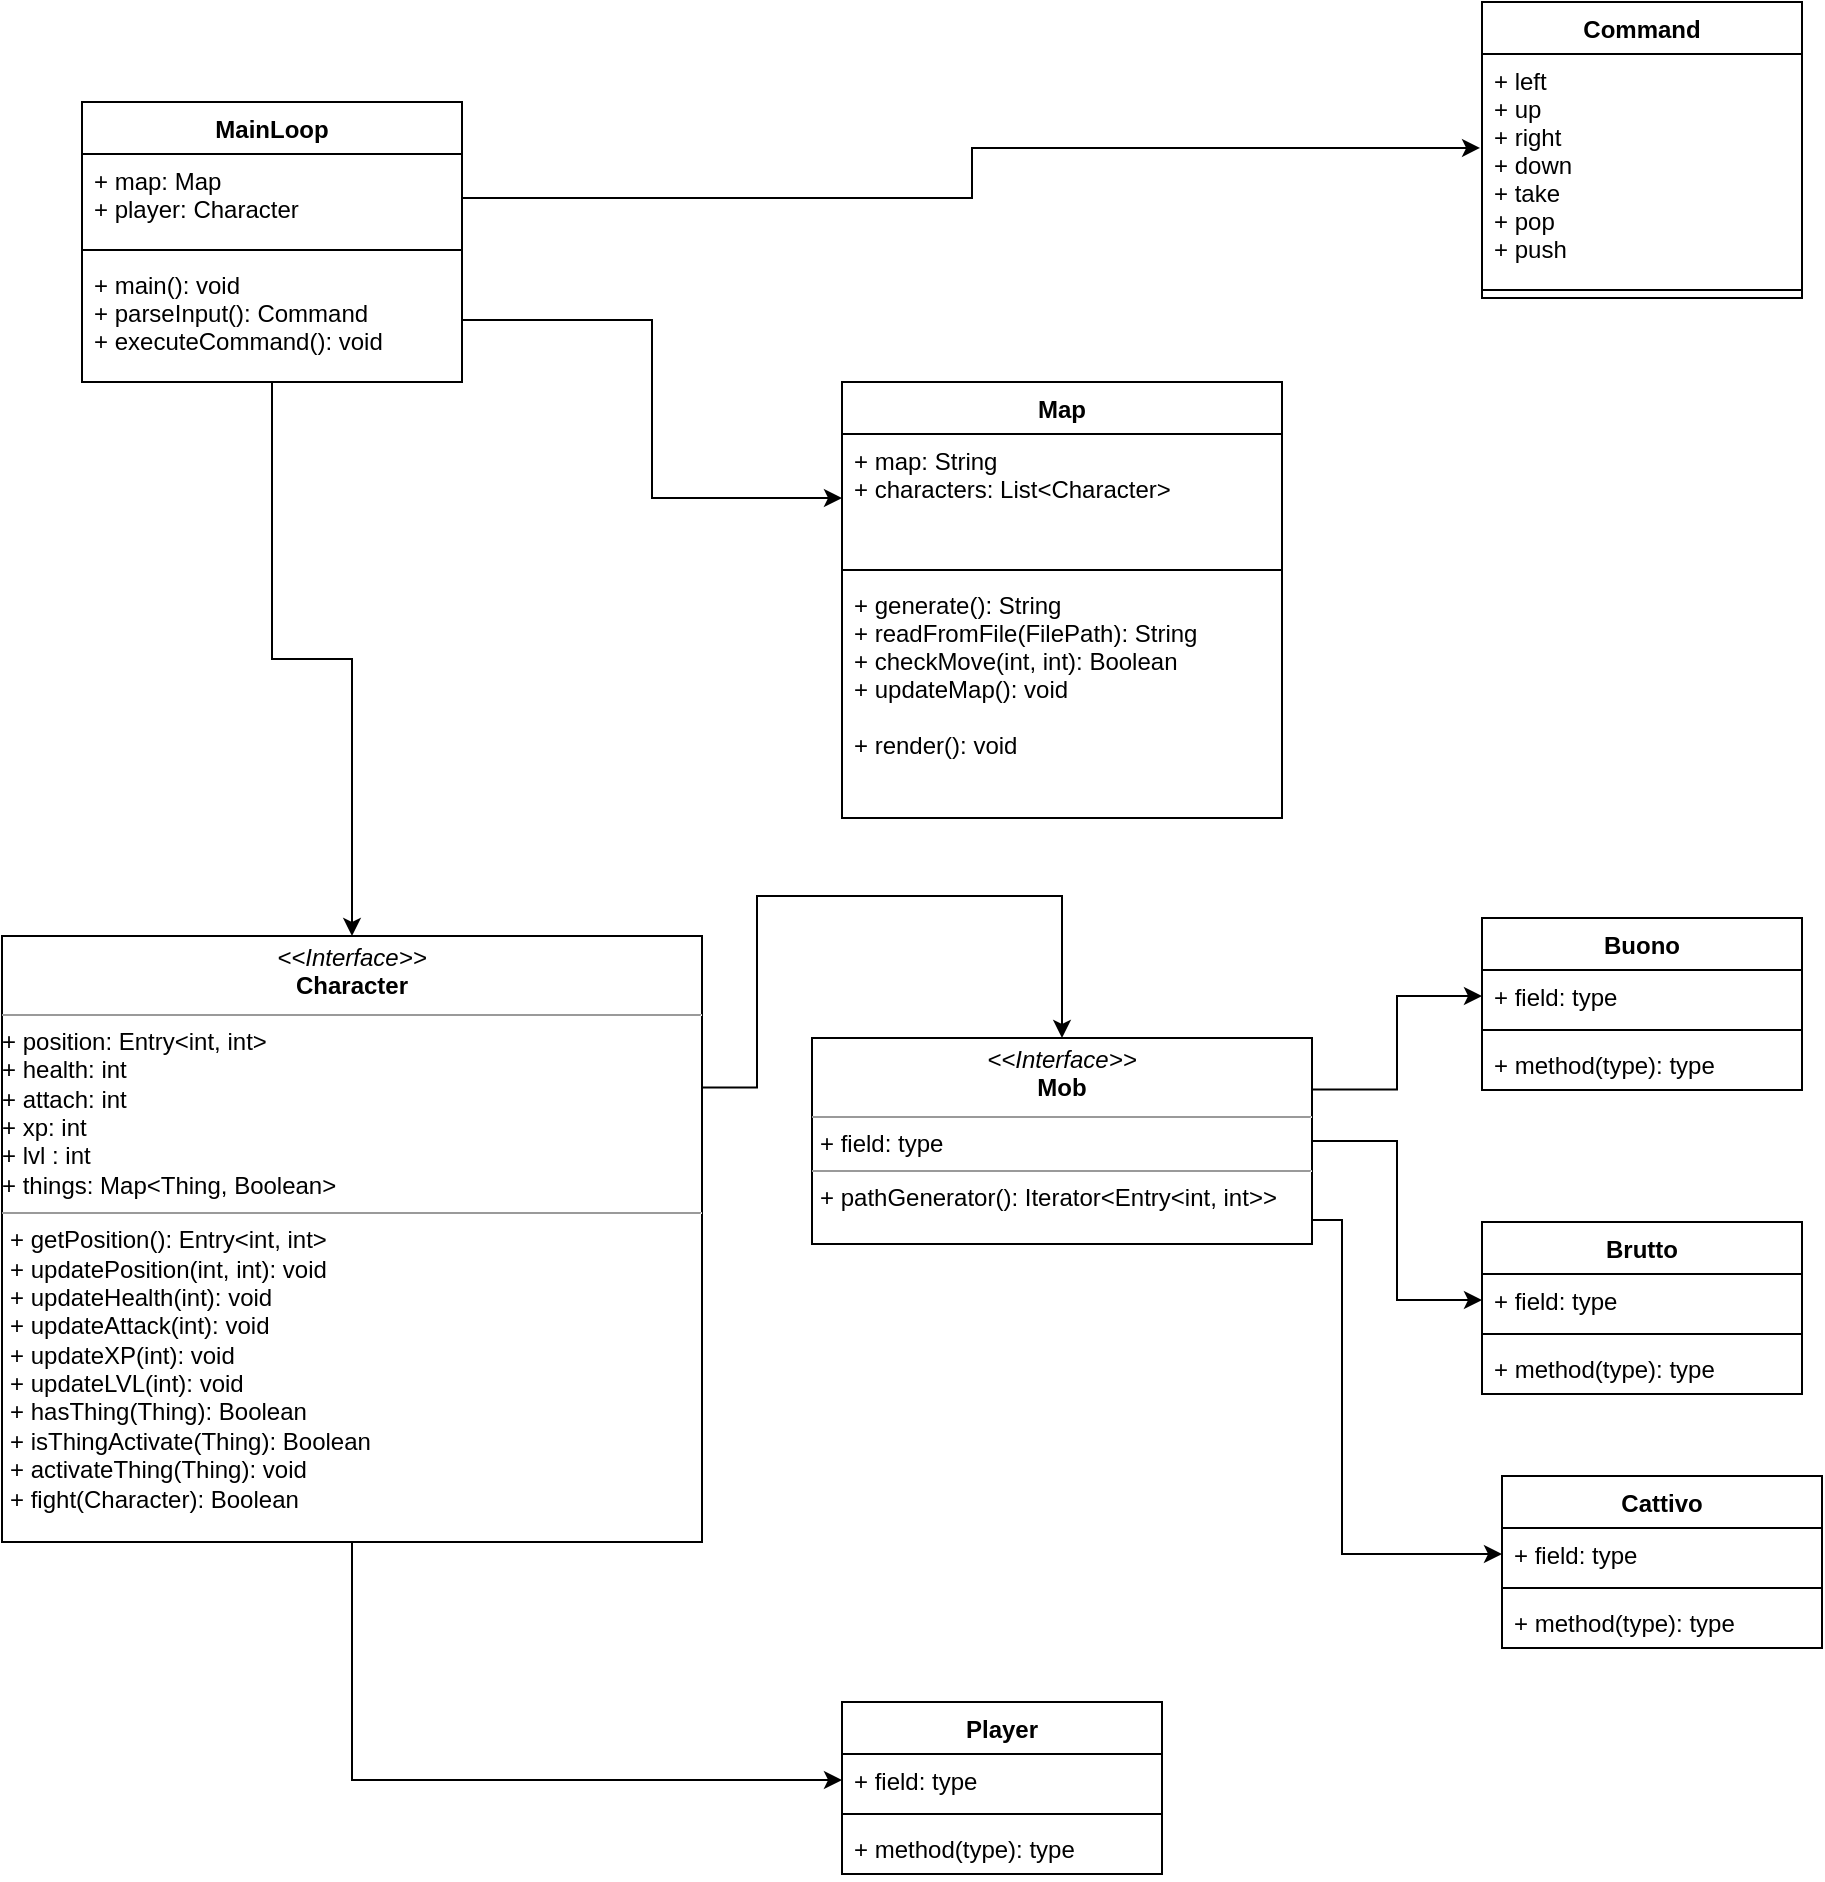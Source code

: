 <mxfile version="10.6.0" type="device"><diagram id="LDF_CH81lKKC1Uchu8hJ" name="Page-1"><mxGraphModel dx="401" dy="778" grid="1" gridSize="10" guides="1" tooltips="1" connect="1" arrows="1" fold="1" page="1" pageScale="1" pageWidth="827" pageHeight="1169" math="0" shadow="0"><root><mxCell id="0"/><mxCell id="1" parent="0"/><mxCell id="97WXqjTTlSnCEz2I41OQ-5" value="Player" style="swimlane;fontStyle=1;align=center;verticalAlign=top;childLayout=stackLayout;horizontal=1;startSize=26;horizontalStack=0;resizeParent=1;resizeParentMax=0;resizeLast=0;collapsible=1;marginBottom=0;" vertex="1" parent="1"><mxGeometry x="460" y="890" width="160" height="86" as="geometry"/></mxCell><mxCell id="97WXqjTTlSnCEz2I41OQ-6" value="+ field: type" style="text;strokeColor=none;fillColor=none;align=left;verticalAlign=top;spacingLeft=4;spacingRight=4;overflow=hidden;rotatable=0;points=[[0,0.5],[1,0.5]];portConstraint=eastwest;" vertex="1" parent="97WXqjTTlSnCEz2I41OQ-5"><mxGeometry y="26" width="160" height="26" as="geometry"/></mxCell><mxCell id="97WXqjTTlSnCEz2I41OQ-7" value="" style="line;strokeWidth=1;fillColor=none;align=left;verticalAlign=middle;spacingTop=-1;spacingLeft=3;spacingRight=3;rotatable=0;labelPosition=right;points=[];portConstraint=eastwest;" vertex="1" parent="97WXqjTTlSnCEz2I41OQ-5"><mxGeometry y="52" width="160" height="8" as="geometry"/></mxCell><mxCell id="97WXqjTTlSnCEz2I41OQ-8" value="+ method(type): type" style="text;strokeColor=none;fillColor=none;align=left;verticalAlign=top;spacingLeft=4;spacingRight=4;overflow=hidden;rotatable=0;points=[[0,0.5],[1,0.5]];portConstraint=eastwest;" vertex="1" parent="97WXqjTTlSnCEz2I41OQ-5"><mxGeometry y="60" width="160" height="26" as="geometry"/></mxCell><mxCell id="97WXqjTTlSnCEz2I41OQ-88" style="edgeStyle=orthogonalEdgeStyle;rounded=0;orthogonalLoop=1;jettySize=auto;html=1;exitX=0.5;exitY=1;exitDx=0;exitDy=0;" edge="1" parent="1" source="97WXqjTTlSnCEz2I41OQ-9" target="97WXqjTTlSnCEz2I41OQ-36"><mxGeometry relative="1" as="geometry"/></mxCell><mxCell id="97WXqjTTlSnCEz2I41OQ-9" value="MainLoop" style="swimlane;fontStyle=1;align=center;verticalAlign=top;childLayout=stackLayout;horizontal=1;startSize=26;horizontalStack=0;resizeParent=1;resizeParentMax=0;resizeLast=0;collapsible=1;marginBottom=0;" vertex="1" parent="1"><mxGeometry x="80" y="90" width="190" height="140" as="geometry"/></mxCell><mxCell id="97WXqjTTlSnCEz2I41OQ-10" value="+ map: Map&#xA;+ player: Character&#xA;" style="text;strokeColor=none;fillColor=none;align=left;verticalAlign=top;spacingLeft=4;spacingRight=4;overflow=hidden;rotatable=0;points=[[0,0.5],[1,0.5]];portConstraint=eastwest;" vertex="1" parent="97WXqjTTlSnCEz2I41OQ-9"><mxGeometry y="26" width="190" height="44" as="geometry"/></mxCell><mxCell id="97WXqjTTlSnCEz2I41OQ-11" value="" style="line;strokeWidth=1;fillColor=none;align=left;verticalAlign=middle;spacingTop=-1;spacingLeft=3;spacingRight=3;rotatable=0;labelPosition=right;points=[];portConstraint=eastwest;" vertex="1" parent="97WXqjTTlSnCEz2I41OQ-9"><mxGeometry y="70" width="190" height="8" as="geometry"/></mxCell><mxCell id="97WXqjTTlSnCEz2I41OQ-12" value="+ main(): void&#xA;+ parseInput(): Command&#xA;+ executeCommand(): void" style="text;strokeColor=none;fillColor=none;align=left;verticalAlign=top;spacingLeft=4;spacingRight=4;overflow=hidden;rotatable=0;points=[[0,0.5],[1,0.5]];portConstraint=eastwest;" vertex="1" parent="97WXqjTTlSnCEz2I41OQ-9"><mxGeometry y="78" width="190" height="62" as="geometry"/></mxCell><mxCell id="97WXqjTTlSnCEz2I41OQ-13" value="Map" style="swimlane;fontStyle=1;align=center;verticalAlign=top;childLayout=stackLayout;horizontal=1;startSize=26;horizontalStack=0;resizeParent=1;resizeParentMax=0;resizeLast=0;collapsible=1;marginBottom=0;" vertex="1" parent="1"><mxGeometry x="460" y="230" width="220" height="218" as="geometry"/></mxCell><mxCell id="97WXqjTTlSnCEz2I41OQ-14" value="+ map: String&#xA;+ characters: List&lt;Character&gt;" style="text;strokeColor=none;fillColor=none;align=left;verticalAlign=top;spacingLeft=4;spacingRight=4;overflow=hidden;rotatable=0;points=[[0,0.5],[1,0.5]];portConstraint=eastwest;" vertex="1" parent="97WXqjTTlSnCEz2I41OQ-13"><mxGeometry y="26" width="220" height="64" as="geometry"/></mxCell><mxCell id="97WXqjTTlSnCEz2I41OQ-15" value="" style="line;strokeWidth=1;fillColor=none;align=left;verticalAlign=middle;spacingTop=-1;spacingLeft=3;spacingRight=3;rotatable=0;labelPosition=right;points=[];portConstraint=eastwest;" vertex="1" parent="97WXqjTTlSnCEz2I41OQ-13"><mxGeometry y="90" width="220" height="8" as="geometry"/></mxCell><mxCell id="97WXqjTTlSnCEz2I41OQ-16" value="+ generate(): String&#xA;+ readFromFile(FilePath): String&#xA;+ checkMove(int, int): Boolean&#xA;+ updateMap(): void&#xA;&#xA;+ render(): void" style="text;strokeColor=none;fillColor=none;align=left;verticalAlign=top;spacingLeft=4;spacingRight=4;overflow=hidden;rotatable=0;points=[[0,0.5],[1,0.5]];portConstraint=eastwest;" vertex="1" parent="97WXqjTTlSnCEz2I41OQ-13"><mxGeometry y="98" width="220" height="120" as="geometry"/></mxCell><mxCell id="97WXqjTTlSnCEz2I41OQ-85" style="edgeStyle=orthogonalEdgeStyle;rounded=0;orthogonalLoop=1;jettySize=auto;html=1;exitX=0.5;exitY=1;exitDx=0;exitDy=0;entryX=0;entryY=0.5;entryDx=0;entryDy=0;" edge="1" parent="1" source="97WXqjTTlSnCEz2I41OQ-36" target="97WXqjTTlSnCEz2I41OQ-6"><mxGeometry relative="1" as="geometry"/></mxCell><mxCell id="97WXqjTTlSnCEz2I41OQ-86" style="edgeStyle=orthogonalEdgeStyle;rounded=0;orthogonalLoop=1;jettySize=auto;html=1;exitX=1;exitY=0.25;exitDx=0;exitDy=0;entryX=0.5;entryY=0;entryDx=0;entryDy=0;" edge="1" parent="1" source="97WXqjTTlSnCEz2I41OQ-36" target="97WXqjTTlSnCEz2I41OQ-68"><mxGeometry relative="1" as="geometry"/></mxCell><mxCell id="97WXqjTTlSnCEz2I41OQ-36" value="&lt;p style=&quot;margin: 0px ; margin-top: 4px ; text-align: center&quot;&gt;&lt;i&gt;&amp;lt;&amp;lt;Interface&amp;gt;&amp;gt;&lt;/i&gt;&lt;br&gt;&lt;b&gt;Character&lt;/b&gt;&lt;/p&gt;&lt;hr size=&quot;1&quot;&gt;&lt;div&gt;+ position: Entry&amp;lt;int, int&amp;gt;&lt;/div&gt;&lt;div&gt;+ health: int&lt;/div&gt;&lt;div&gt;+ attach: int&lt;br&gt;&lt;/div&gt;&lt;div&gt;+ xp: int&lt;/div&gt;&lt;div&gt;+ lvl : int&lt;/div&gt;&lt;div&gt;+ things: Map&amp;lt;Thing, Boolean&amp;gt;&lt;/div&gt;&lt;hr size=&quot;1&quot;&gt;&lt;p style=&quot;margin: 0px ; margin-left: 4px&quot;&gt;+ getPosition(): Entry&amp;lt;int, int&amp;gt;&lt;br&gt;&lt;/p&gt;&lt;p style=&quot;margin: 0px ; margin-left: 4px&quot;&gt;+ updatePosition(int, int): void&lt;/p&gt;&lt;p style=&quot;margin: 0px ; margin-left: 4px&quot;&gt;+ updateHealth(int): void&lt;/p&gt;&lt;p style=&quot;margin: 0px ; margin-left: 4px&quot;&gt;+ updateAttack(int): void&lt;/p&gt;&lt;p style=&quot;margin: 0px ; margin-left: 4px&quot;&gt;+ updateXP(int): void&lt;/p&gt;&lt;p style=&quot;margin: 0px ; margin-left: 4px&quot;&gt;+ updateLVL(int): void&lt;/p&gt;&lt;p style=&quot;margin: 0px ; margin-left: 4px&quot;&gt;+ hasThing(Thing): Boolean&lt;/p&gt;&lt;p style=&quot;margin: 0px ; margin-left: 4px&quot;&gt;+ isThingActivate(Thing): Boolean&lt;/p&gt;&lt;p style=&quot;margin: 0px ; margin-left: 4px&quot;&gt;+ activateThing(Thing): void&lt;/p&gt;&lt;p style=&quot;margin: 0px ; margin-left: 4px&quot;&gt;+ fight(Character): Boolean&lt;br&gt;&lt;/p&gt;" style="verticalAlign=top;align=left;overflow=fill;fontSize=12;fontFamily=Helvetica;html=1;" vertex="1" parent="1"><mxGeometry x="40" y="507" width="350" height="303" as="geometry"/></mxCell><mxCell id="97WXqjTTlSnCEz2I41OQ-62" value="Command" style="swimlane;fontStyle=1;align=center;verticalAlign=top;childLayout=stackLayout;horizontal=1;startSize=26;horizontalStack=0;resizeParent=1;resizeParentMax=0;resizeLast=0;collapsible=1;marginBottom=0;" vertex="1" parent="1"><mxGeometry x="780" y="40" width="160" height="148" as="geometry"/></mxCell><mxCell id="97WXqjTTlSnCEz2I41OQ-63" value="+ left&#xA;+ up&#xA;+ right&#xA;+ down&#xA;+ take&#xA;+ pop&#xA;+ push&#xA;" style="text;strokeColor=none;fillColor=none;align=left;verticalAlign=top;spacingLeft=4;spacingRight=4;overflow=hidden;rotatable=0;points=[[0,0.5],[1,0.5]];portConstraint=eastwest;" vertex="1" parent="97WXqjTTlSnCEz2I41OQ-62"><mxGeometry y="26" width="160" height="114" as="geometry"/></mxCell><mxCell id="97WXqjTTlSnCEz2I41OQ-64" value="" style="line;strokeWidth=1;fillColor=none;align=left;verticalAlign=middle;spacingTop=-1;spacingLeft=3;spacingRight=3;rotatable=0;labelPosition=right;points=[];portConstraint=eastwest;" vertex="1" parent="97WXqjTTlSnCEz2I41OQ-62"><mxGeometry y="140" width="160" height="8" as="geometry"/></mxCell><mxCell id="97WXqjTTlSnCEz2I41OQ-82" style="edgeStyle=orthogonalEdgeStyle;rounded=0;orthogonalLoop=1;jettySize=auto;html=1;exitX=1;exitY=0.25;exitDx=0;exitDy=0;entryX=0;entryY=0.5;entryDx=0;entryDy=0;" edge="1" parent="1" source="97WXqjTTlSnCEz2I41OQ-68" target="97WXqjTTlSnCEz2I41OQ-71"><mxGeometry relative="1" as="geometry"/></mxCell><mxCell id="97WXqjTTlSnCEz2I41OQ-83" style="edgeStyle=orthogonalEdgeStyle;rounded=0;orthogonalLoop=1;jettySize=auto;html=1;exitX=1;exitY=0.5;exitDx=0;exitDy=0;" edge="1" parent="1" source="97WXqjTTlSnCEz2I41OQ-68" target="97WXqjTTlSnCEz2I41OQ-75"><mxGeometry relative="1" as="geometry"/></mxCell><mxCell id="97WXqjTTlSnCEz2I41OQ-84" style="edgeStyle=orthogonalEdgeStyle;rounded=0;orthogonalLoop=1;jettySize=auto;html=1;exitX=1;exitY=0.75;exitDx=0;exitDy=0;entryX=0;entryY=0.5;entryDx=0;entryDy=0;" edge="1" parent="1" source="97WXqjTTlSnCEz2I41OQ-68" target="97WXqjTTlSnCEz2I41OQ-79"><mxGeometry relative="1" as="geometry"><Array as="points"><mxPoint x="695" y="649"/><mxPoint x="710" y="649"/><mxPoint x="710" y="816"/></Array></mxGeometry></mxCell><mxCell id="97WXqjTTlSnCEz2I41OQ-68" value="&lt;p style=&quot;margin: 0px ; margin-top: 4px ; text-align: center&quot;&gt;&lt;i&gt;&amp;lt;&amp;lt;Interface&amp;gt;&amp;gt;&lt;/i&gt;&lt;br&gt;&lt;b&gt;Mob&lt;/b&gt;&lt;/p&gt;&lt;hr size=&quot;1&quot;&gt;&lt;p style=&quot;margin: 0px ; margin-left: 4px&quot;&gt;+ field: type&lt;br&gt;&lt;/p&gt;&lt;hr size=&quot;1&quot;&gt;&lt;p style=&quot;margin: 0px ; margin-left: 4px&quot;&gt;+ pathGenerator(): Iterator&amp;lt;Entry&amp;lt;int, int&amp;gt;&amp;gt;&lt;/p&gt;" style="verticalAlign=top;align=left;overflow=fill;fontSize=12;fontFamily=Helvetica;html=1;" vertex="1" parent="1"><mxGeometry x="445" y="558" width="250" height="103" as="geometry"/></mxCell><mxCell id="97WXqjTTlSnCEz2I41OQ-70" value="Buono" style="swimlane;fontStyle=1;align=center;verticalAlign=top;childLayout=stackLayout;horizontal=1;startSize=26;horizontalStack=0;resizeParent=1;resizeParentMax=0;resizeLast=0;collapsible=1;marginBottom=0;" vertex="1" parent="1"><mxGeometry x="780" y="498" width="160" height="86" as="geometry"/></mxCell><mxCell id="97WXqjTTlSnCEz2I41OQ-71" value="+ field: type" style="text;strokeColor=none;fillColor=none;align=left;verticalAlign=top;spacingLeft=4;spacingRight=4;overflow=hidden;rotatable=0;points=[[0,0.5],[1,0.5]];portConstraint=eastwest;" vertex="1" parent="97WXqjTTlSnCEz2I41OQ-70"><mxGeometry y="26" width="160" height="26" as="geometry"/></mxCell><mxCell id="97WXqjTTlSnCEz2I41OQ-72" value="" style="line;strokeWidth=1;fillColor=none;align=left;verticalAlign=middle;spacingTop=-1;spacingLeft=3;spacingRight=3;rotatable=0;labelPosition=right;points=[];portConstraint=eastwest;" vertex="1" parent="97WXqjTTlSnCEz2I41OQ-70"><mxGeometry y="52" width="160" height="8" as="geometry"/></mxCell><mxCell id="97WXqjTTlSnCEz2I41OQ-73" value="+ method(type): type" style="text;strokeColor=none;fillColor=none;align=left;verticalAlign=top;spacingLeft=4;spacingRight=4;overflow=hidden;rotatable=0;points=[[0,0.5],[1,0.5]];portConstraint=eastwest;" vertex="1" parent="97WXqjTTlSnCEz2I41OQ-70"><mxGeometry y="60" width="160" height="26" as="geometry"/></mxCell><mxCell id="97WXqjTTlSnCEz2I41OQ-74" value="Brutto" style="swimlane;fontStyle=1;align=center;verticalAlign=top;childLayout=stackLayout;horizontal=1;startSize=26;horizontalStack=0;resizeParent=1;resizeParentMax=0;resizeLast=0;collapsible=1;marginBottom=0;" vertex="1" parent="1"><mxGeometry x="780" y="650" width="160" height="86" as="geometry"/></mxCell><mxCell id="97WXqjTTlSnCEz2I41OQ-75" value="+ field: type" style="text;strokeColor=none;fillColor=none;align=left;verticalAlign=top;spacingLeft=4;spacingRight=4;overflow=hidden;rotatable=0;points=[[0,0.5],[1,0.5]];portConstraint=eastwest;" vertex="1" parent="97WXqjTTlSnCEz2I41OQ-74"><mxGeometry y="26" width="160" height="26" as="geometry"/></mxCell><mxCell id="97WXqjTTlSnCEz2I41OQ-76" value="" style="line;strokeWidth=1;fillColor=none;align=left;verticalAlign=middle;spacingTop=-1;spacingLeft=3;spacingRight=3;rotatable=0;labelPosition=right;points=[];portConstraint=eastwest;" vertex="1" parent="97WXqjTTlSnCEz2I41OQ-74"><mxGeometry y="52" width="160" height="8" as="geometry"/></mxCell><mxCell id="97WXqjTTlSnCEz2I41OQ-77" value="+ method(type): type" style="text;strokeColor=none;fillColor=none;align=left;verticalAlign=top;spacingLeft=4;spacingRight=4;overflow=hidden;rotatable=0;points=[[0,0.5],[1,0.5]];portConstraint=eastwest;" vertex="1" parent="97WXqjTTlSnCEz2I41OQ-74"><mxGeometry y="60" width="160" height="26" as="geometry"/></mxCell><mxCell id="97WXqjTTlSnCEz2I41OQ-78" value="Cattivo" style="swimlane;fontStyle=1;align=center;verticalAlign=top;childLayout=stackLayout;horizontal=1;startSize=26;horizontalStack=0;resizeParent=1;resizeParentMax=0;resizeLast=0;collapsible=1;marginBottom=0;" vertex="1" parent="1"><mxGeometry x="790" y="777" width="160" height="86" as="geometry"/></mxCell><mxCell id="97WXqjTTlSnCEz2I41OQ-79" value="+ field: type" style="text;strokeColor=none;fillColor=none;align=left;verticalAlign=top;spacingLeft=4;spacingRight=4;overflow=hidden;rotatable=0;points=[[0,0.5],[1,0.5]];portConstraint=eastwest;" vertex="1" parent="97WXqjTTlSnCEz2I41OQ-78"><mxGeometry y="26" width="160" height="26" as="geometry"/></mxCell><mxCell id="97WXqjTTlSnCEz2I41OQ-80" value="" style="line;strokeWidth=1;fillColor=none;align=left;verticalAlign=middle;spacingTop=-1;spacingLeft=3;spacingRight=3;rotatable=0;labelPosition=right;points=[];portConstraint=eastwest;" vertex="1" parent="97WXqjTTlSnCEz2I41OQ-78"><mxGeometry y="52" width="160" height="8" as="geometry"/></mxCell><mxCell id="97WXqjTTlSnCEz2I41OQ-81" value="+ method(type): type" style="text;strokeColor=none;fillColor=none;align=left;verticalAlign=top;spacingLeft=4;spacingRight=4;overflow=hidden;rotatable=0;points=[[0,0.5],[1,0.5]];portConstraint=eastwest;" vertex="1" parent="97WXqjTTlSnCEz2I41OQ-78"><mxGeometry y="60" width="160" height="26" as="geometry"/></mxCell><mxCell id="97WXqjTTlSnCEz2I41OQ-89" style="edgeStyle=orthogonalEdgeStyle;rounded=0;orthogonalLoop=1;jettySize=auto;html=1;exitX=1;exitY=0.5;exitDx=0;exitDy=0;entryX=-0.006;entryY=0.412;entryDx=0;entryDy=0;entryPerimeter=0;" edge="1" parent="1" source="97WXqjTTlSnCEz2I41OQ-10" target="97WXqjTTlSnCEz2I41OQ-63"><mxGeometry relative="1" as="geometry"/></mxCell><mxCell id="97WXqjTTlSnCEz2I41OQ-90" style="edgeStyle=orthogonalEdgeStyle;rounded=0;orthogonalLoop=1;jettySize=auto;html=1;exitX=1;exitY=0.5;exitDx=0;exitDy=0;entryX=0;entryY=0.5;entryDx=0;entryDy=0;" edge="1" parent="1" source="97WXqjTTlSnCEz2I41OQ-12" target="97WXqjTTlSnCEz2I41OQ-14"><mxGeometry relative="1" as="geometry"/></mxCell></root></mxGraphModel></diagram></mxfile>